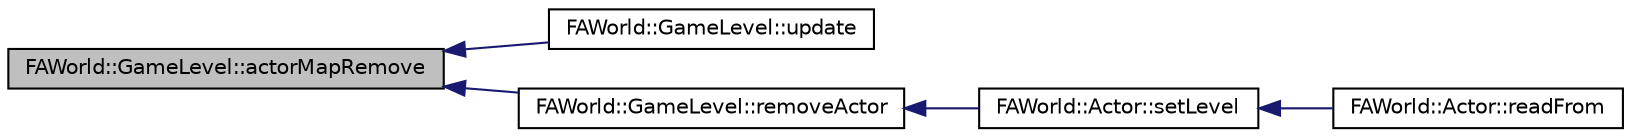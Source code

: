 digraph G
{
  edge [fontname="Helvetica",fontsize="10",labelfontname="Helvetica",labelfontsize="10"];
  node [fontname="Helvetica",fontsize="10",shape=record];
  rankdir="LR";
  Node1 [label="FAWorld::GameLevel::actorMapRemove",height=0.2,width=0.4,color="black", fillcolor="grey75", style="filled" fontcolor="black"];
  Node1 -> Node2 [dir="back",color="midnightblue",fontsize="10",style="solid",fontname="Helvetica"];
  Node2 [label="FAWorld::GameLevel::update",height=0.2,width=0.4,color="black", fillcolor="white", style="filled",URL="$class_f_a_world_1_1_game_level.html#a78e4db23f4a198945e69fced2b8d8e9d"];
  Node1 -> Node3 [dir="back",color="midnightblue",fontsize="10",style="solid",fontname="Helvetica"];
  Node3 [label="FAWorld::GameLevel::removeActor",height=0.2,width=0.4,color="black", fillcolor="white", style="filled",URL="$class_f_a_world_1_1_game_level.html#a67b324c701fe60ff4f250a1a6dae11b4"];
  Node3 -> Node4 [dir="back",color="midnightblue",fontsize="10",style="solid",fontname="Helvetica"];
  Node4 [label="FAWorld::Actor::setLevel",height=0.2,width=0.4,color="black", fillcolor="white", style="filled",URL="$class_f_a_world_1_1_actor.html#a11f7b0f99d17191140088f83d130538e"];
  Node4 -> Node5 [dir="back",color="midnightblue",fontsize="10",style="solid",fontname="Helvetica"];
  Node5 [label="FAWorld::Actor::readFrom",height=0.2,width=0.4,color="black", fillcolor="white", style="filled",URL="$class_f_a_world_1_1_actor.html#ab53e39ee1f8c51d83f403f7c3c44ca21"];
}
